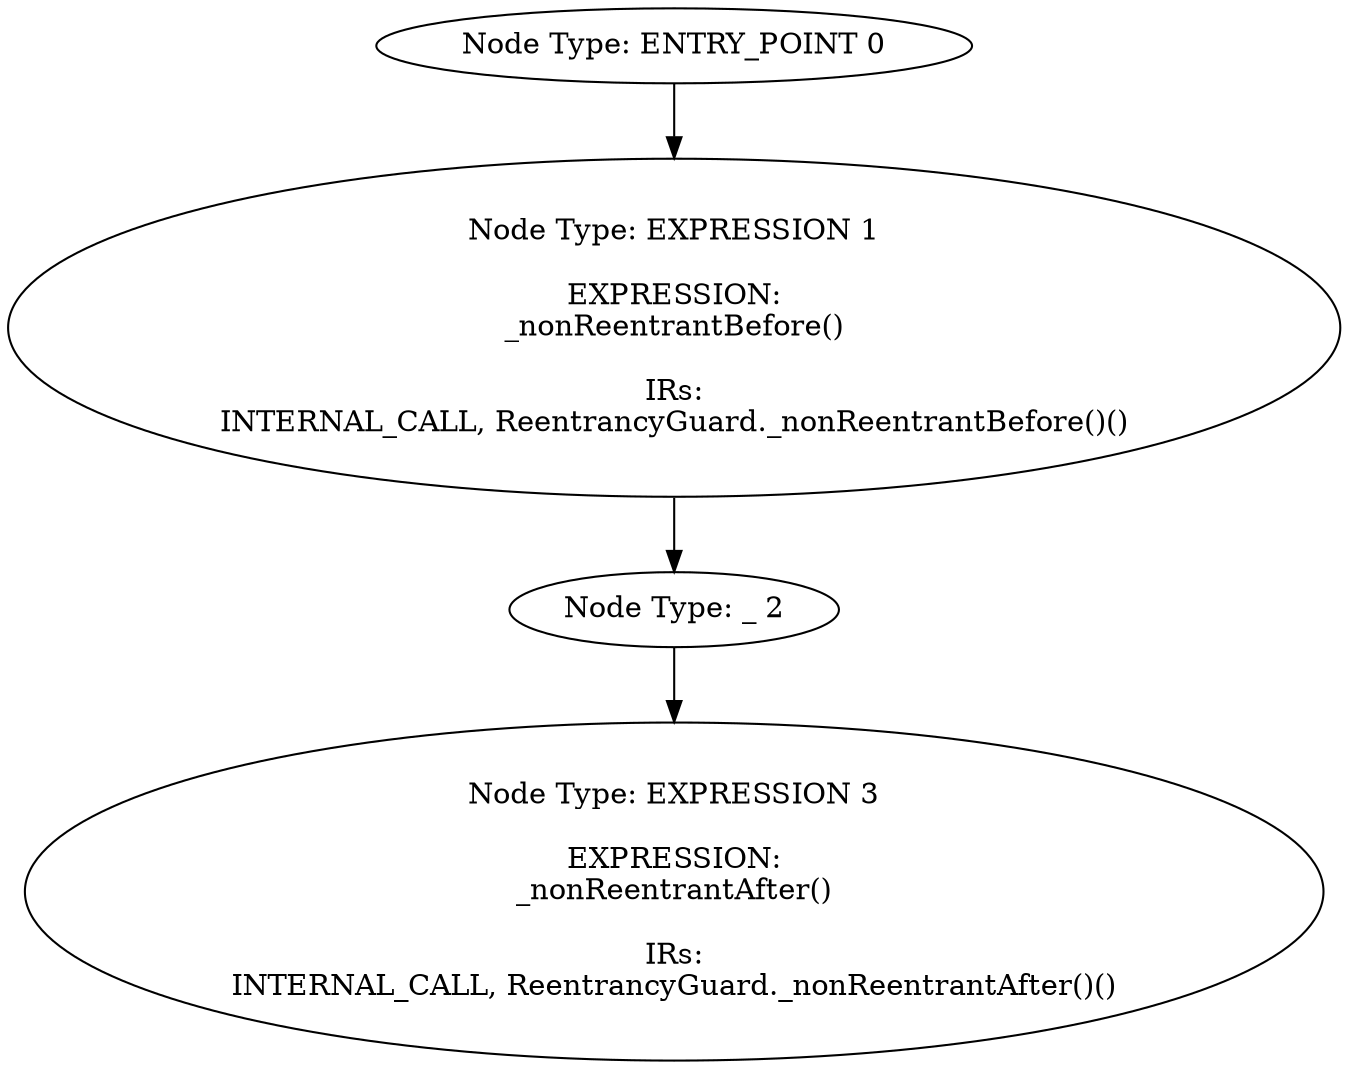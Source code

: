 digraph{
0[label="Node Type: ENTRY_POINT 0
"];
0->1;
1[label="Node Type: EXPRESSION 1

EXPRESSION:
_nonReentrantBefore()

IRs:
INTERNAL_CALL, ReentrancyGuard._nonReentrantBefore()()"];
1->2;
2[label="Node Type: _ 2
"];
2->3;
3[label="Node Type: EXPRESSION 3

EXPRESSION:
_nonReentrantAfter()

IRs:
INTERNAL_CALL, ReentrancyGuard._nonReentrantAfter()()"];
}
